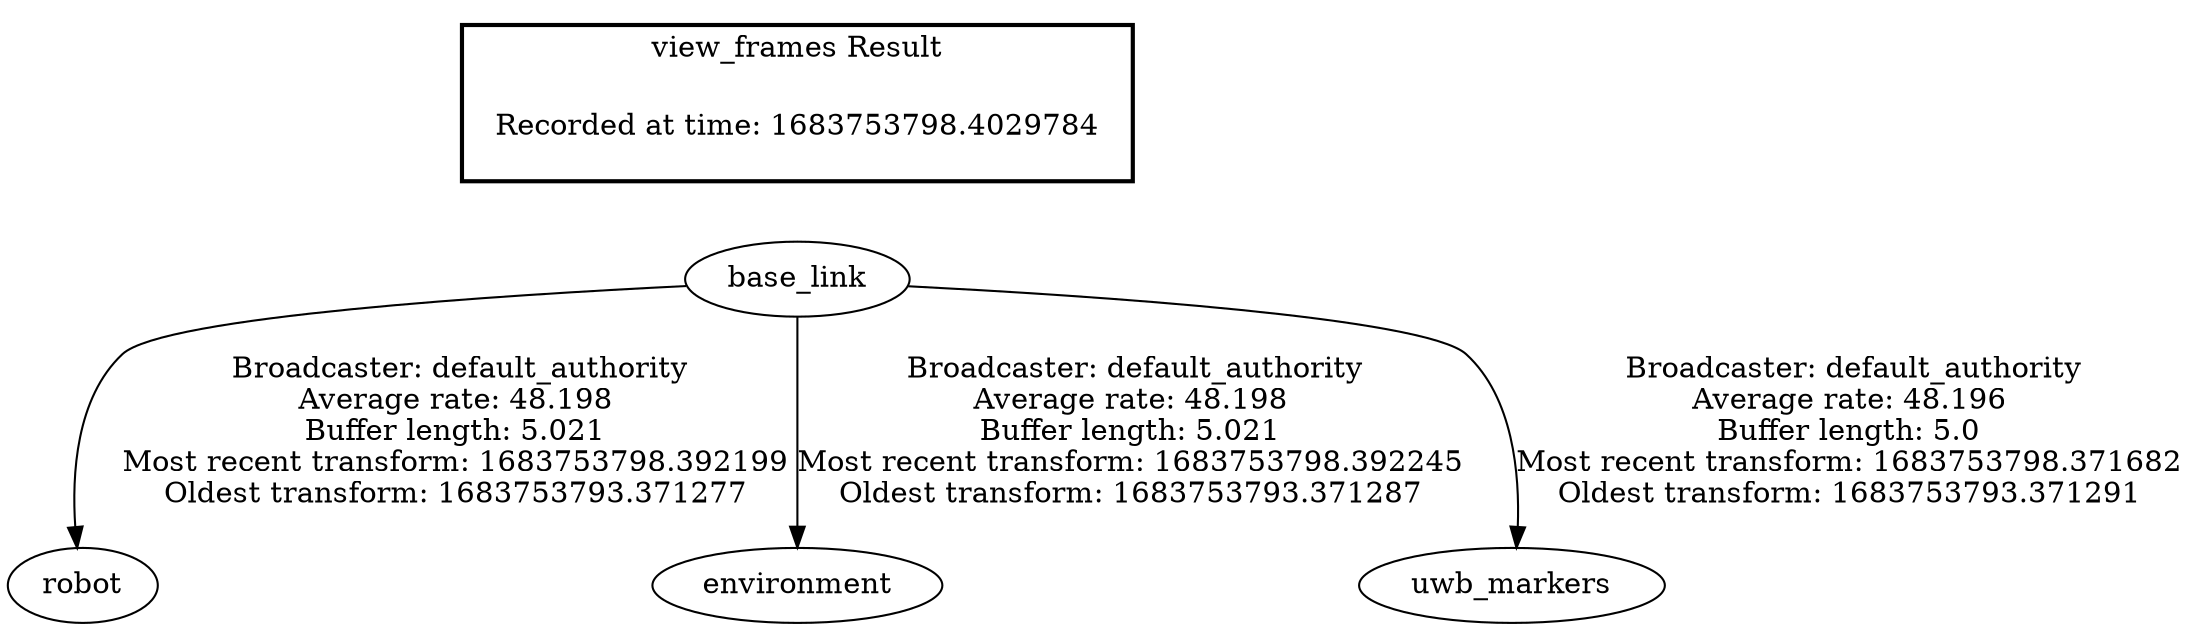 digraph G {
"base_link" -> "robot"[label=" Broadcaster: default_authority\nAverage rate: 48.198\nBuffer length: 5.021\nMost recent transform: 1683753798.392199\nOldest transform: 1683753793.371277\n"];
"base_link" -> "environment"[label=" Broadcaster: default_authority\nAverage rate: 48.198\nBuffer length: 5.021\nMost recent transform: 1683753798.392245\nOldest transform: 1683753793.371287\n"];
"base_link" -> "uwb_markers"[label=" Broadcaster: default_authority\nAverage rate: 48.196\nBuffer length: 5.0\nMost recent transform: 1683753798.371682\nOldest transform: 1683753793.371291\n"];
edge [style=invis];
 subgraph cluster_legend { style=bold; color=black; label ="view_frames Result";
"Recorded at time: 1683753798.4029784"[ shape=plaintext ] ;
}->"base_link";
}